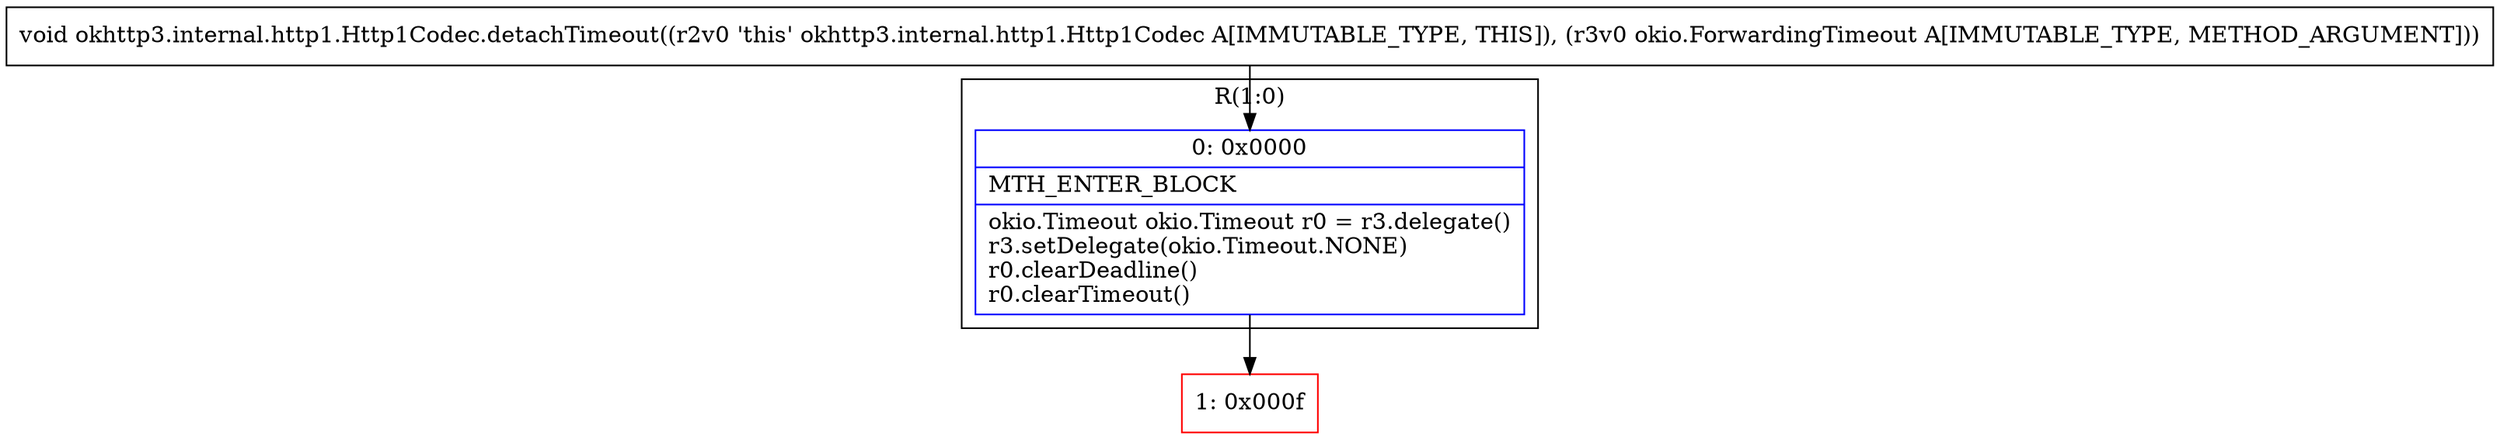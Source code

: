 digraph "CFG forokhttp3.internal.http1.Http1Codec.detachTimeout(Lokio\/ForwardingTimeout;)V" {
subgraph cluster_Region_1852726110 {
label = "R(1:0)";
node [shape=record,color=blue];
Node_0 [shape=record,label="{0\:\ 0x0000|MTH_ENTER_BLOCK\l|okio.Timeout okio.Timeout r0 = r3.delegate()\lr3.setDelegate(okio.Timeout.NONE)\lr0.clearDeadline()\lr0.clearTimeout()\l}"];
}
Node_1 [shape=record,color=red,label="{1\:\ 0x000f}"];
MethodNode[shape=record,label="{void okhttp3.internal.http1.Http1Codec.detachTimeout((r2v0 'this' okhttp3.internal.http1.Http1Codec A[IMMUTABLE_TYPE, THIS]), (r3v0 okio.ForwardingTimeout A[IMMUTABLE_TYPE, METHOD_ARGUMENT])) }"];
MethodNode -> Node_0;
Node_0 -> Node_1;
}

